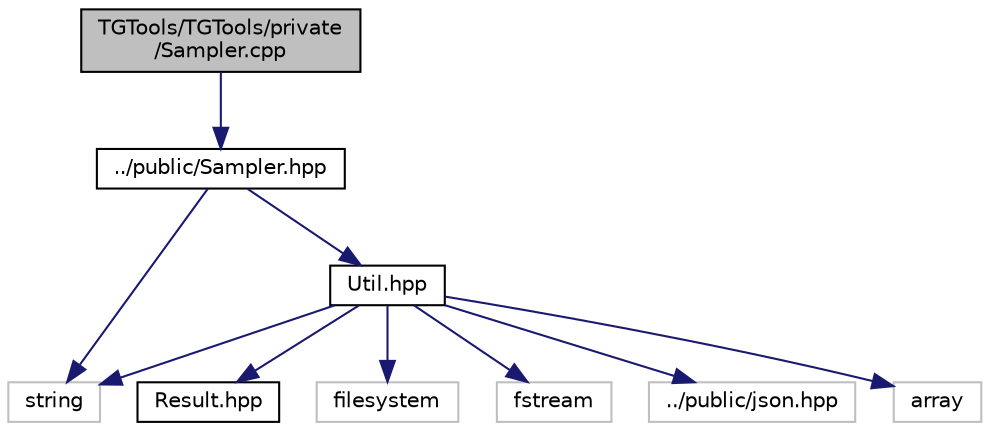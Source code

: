 digraph "TGTools/TGTools/private/Sampler.cpp"
{
 // LATEX_PDF_SIZE
  edge [fontname="Helvetica",fontsize="10",labelfontname="Helvetica",labelfontsize="10"];
  node [fontname="Helvetica",fontsize="10",shape=record];
  Node1 [label="TGTools/TGTools/private\l/Sampler.cpp",height=0.2,width=0.4,color="black", fillcolor="grey75", style="filled", fontcolor="black",tooltip=" "];
  Node1 -> Node2 [color="midnightblue",fontsize="10",style="solid"];
  Node2 [label="../public/Sampler.hpp",height=0.2,width=0.4,color="black", fillcolor="white", style="filled",URL="$da/dbd/_sampler_8hpp.html",tooltip=" "];
  Node2 -> Node3 [color="midnightblue",fontsize="10",style="solid"];
  Node3 [label="Util.hpp",height=0.2,width=0.4,color="black", fillcolor="white", style="filled",URL="$d9/dea/_util_8hpp.html",tooltip=" "];
  Node3 -> Node4 [color="midnightblue",fontsize="10",style="solid"];
  Node4 [label="Result.hpp",height=0.2,width=0.4,color="black", fillcolor="white", style="filled",URL="$dc/d80/_result_8hpp.html",tooltip=" "];
  Node3 -> Node5 [color="midnightblue",fontsize="10",style="solid"];
  Node5 [label="string",height=0.2,width=0.4,color="grey75", fillcolor="white", style="filled",tooltip=" "];
  Node3 -> Node6 [color="midnightblue",fontsize="10",style="solid"];
  Node6 [label="filesystem",height=0.2,width=0.4,color="grey75", fillcolor="white", style="filled",tooltip=" "];
  Node3 -> Node7 [color="midnightblue",fontsize="10",style="solid"];
  Node7 [label="fstream",height=0.2,width=0.4,color="grey75", fillcolor="white", style="filled",tooltip=" "];
  Node3 -> Node8 [color="midnightblue",fontsize="10",style="solid"];
  Node8 [label="../public/json.hpp",height=0.2,width=0.4,color="grey75", fillcolor="white", style="filled",tooltip=" "];
  Node3 -> Node9 [color="midnightblue",fontsize="10",style="solid"];
  Node9 [label="array",height=0.2,width=0.4,color="grey75", fillcolor="white", style="filled",tooltip=" "];
  Node2 -> Node5 [color="midnightblue",fontsize="10",style="solid"];
}
